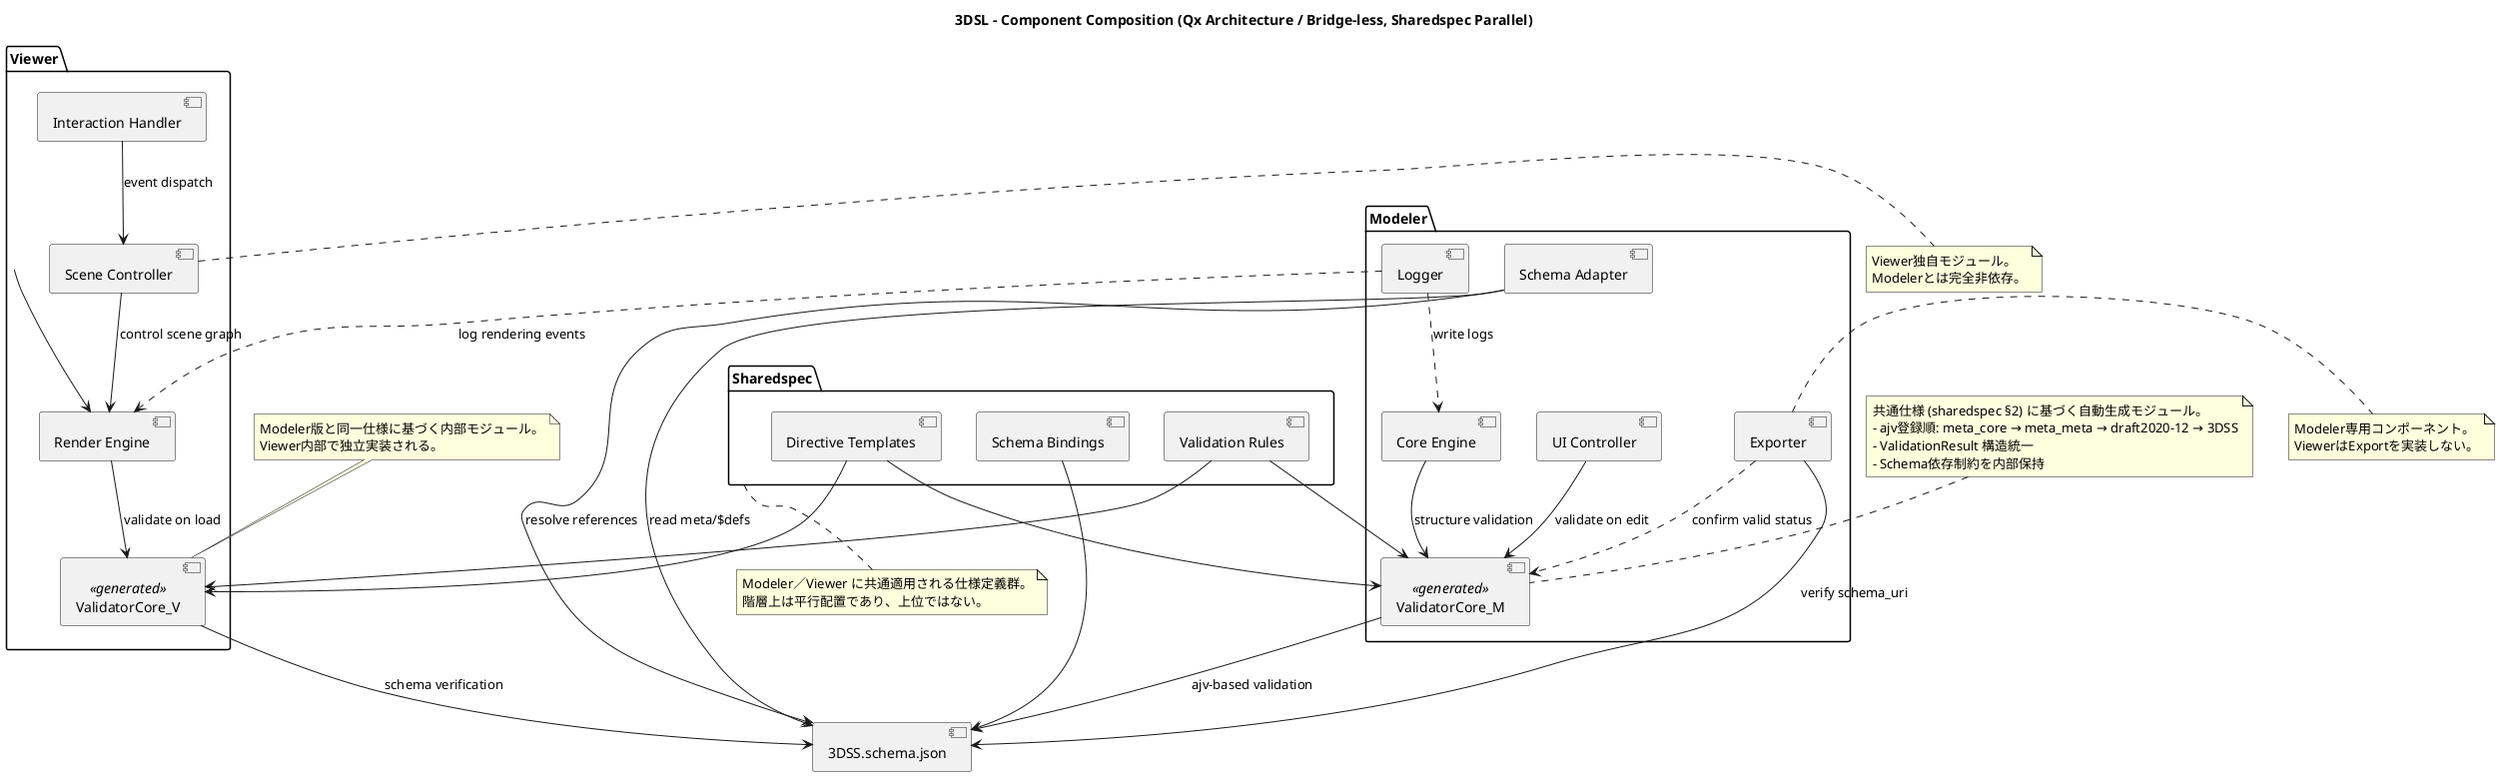 @startuml
title 3DSL – Component Composition (Qx Architecture / Bridge-less, Sharedspec Parallel)

package "Modeler" {
  [Core Engine]
  [UI Controller]
  [Exporter]
  [Logger]
  [ValidatorCore_M] <<generated>>
  [Schema Adapter]
}

package "Viewer" {
  [Render Engine]
  [Scene Controller]
  [Interaction Handler]
  [Logger]
  [ValidatorCore_V] <<generated>>
  [Schema Adapter]
}

package "Sharedspec" {
  [Validation Rules]
  [Schema Bindings]
  [Directive Templates]
}

[3DSS.schema.json] as Schema

' =====================
' Relations – Modeler
' =====================
[UI Controller] --> [ValidatorCore_M] : validate on edit
[Core Engine] --> [ValidatorCore_M] : structure validation
[ValidatorCore_M] --> Schema : ajv-based validation
[Exporter] --> Schema : verify schema_uri
[Exporter] ..> [ValidatorCore_M] : confirm valid status
[Schema Adapter] --> Schema : read meta/$defs
[Logger] ..> [Core Engine] : write logs

' =====================
' Relations – Viewer
' =====================
[Viewer] --> [Render Engine]
[Render Engine] --> [ValidatorCore_V] : validate on load
[Scene Controller] --> [Render Engine] : control scene graph
[Interaction Handler] --> [Scene Controller] : event dispatch
[ValidatorCore_V] --> Schema : schema verification
[Logger] ..> [Render Engine] : log rendering events
[Schema Adapter] --> Schema : resolve references

' =====================
' Sharedspec integration
' =====================
[Validation Rules] --> [ValidatorCore_M]
[Validation Rules] --> [ValidatorCore_V]
[Schema Bindings] --> Schema
[Directive Templates] --> [ValidatorCore_M]
[Directive Templates] --> [ValidatorCore_V]

' =====================
' Notes
' =====================
note top of [ValidatorCore_M]
  共通仕様 (sharedspec §2) に基づく自動生成モジュール。
  - ajv登録順: meta_core → meta_meta → draft2020-12 → 3DSS
  - ValidationResult 構造統一
  - Schema依存制約を内部保持
end note

note top of [ValidatorCore_V]
  Modeler版と同一仕様に基づく内部モジュール。
  Viewer内部で独立実装される。
end note

note right of [Exporter]
  Modeler専用コンポーネント。
  ViewerはExportを実装しない。
end note

note right of [Scene Controller]
  Viewer独自モジュール。
  Modelerとは完全非依存。
end note

note bottom of [Sharedspec]
  Modeler／Viewer に共通適用される仕様定義群。
  階層上は平行配置であり、上位ではない。
end note

@enduml
